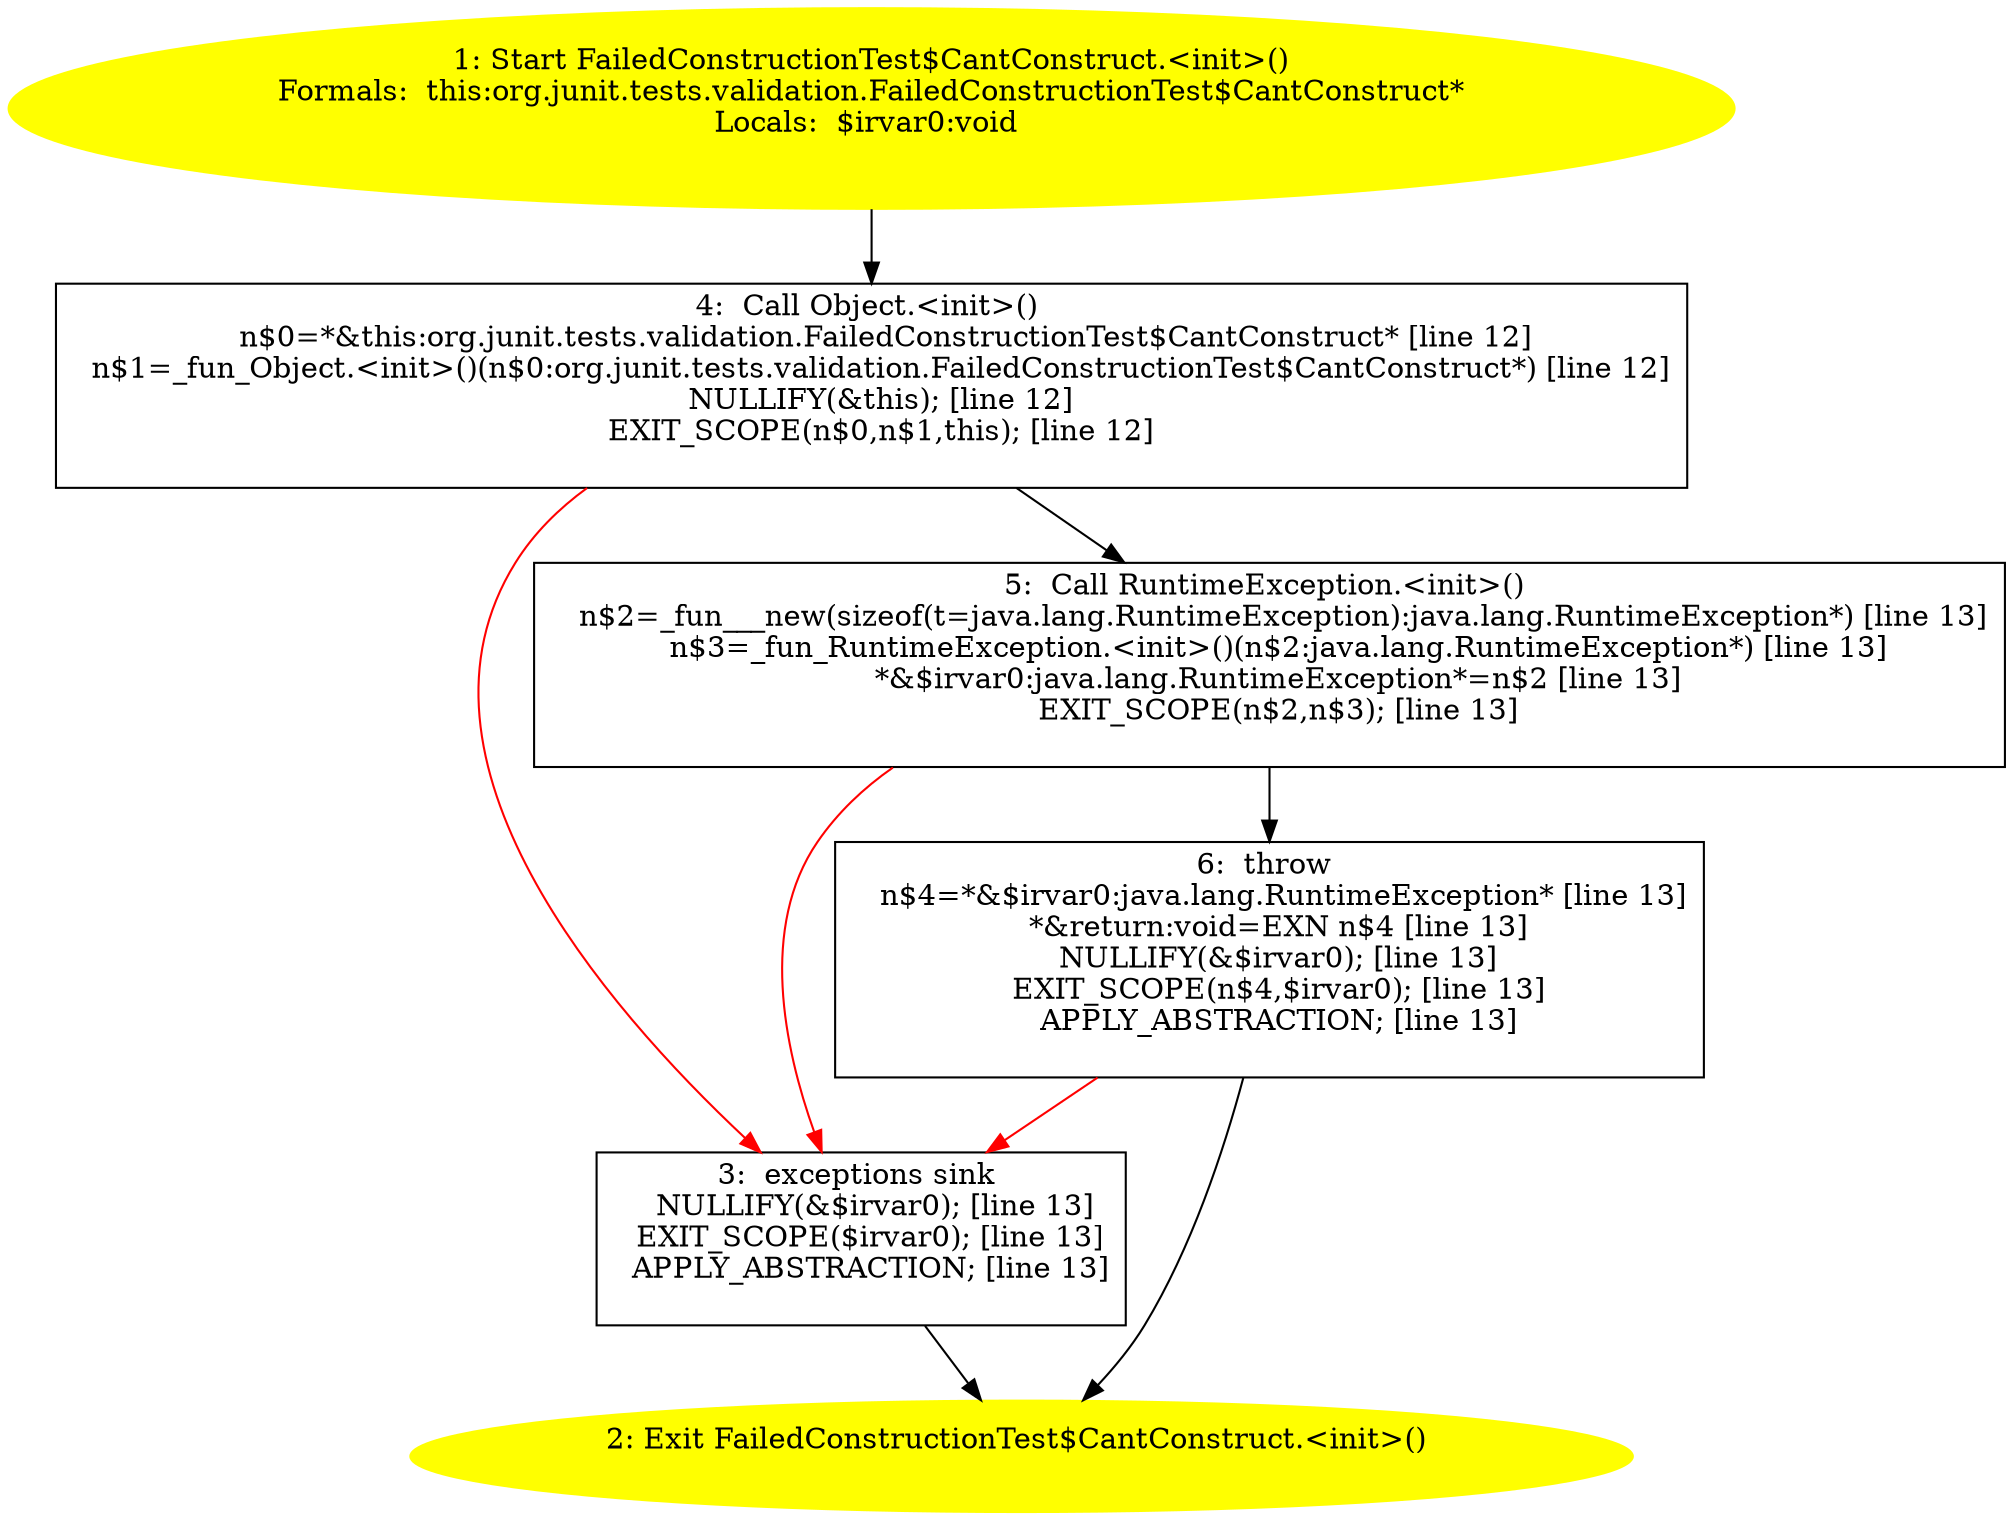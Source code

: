 /* @generated */
digraph cfg {
"org.junit.tests.validation.FailedConstructionTest$CantConstruct.<init>().6ca0b6ede9d34b0c5673217ad5981f1f_1" [label="1: Start FailedConstructionTest$CantConstruct.<init>()\nFormals:  this:org.junit.tests.validation.FailedConstructionTest$CantConstruct*\nLocals:  $irvar0:void \n  " color=yellow style=filled]
	

	 "org.junit.tests.validation.FailedConstructionTest$CantConstruct.<init>().6ca0b6ede9d34b0c5673217ad5981f1f_1" -> "org.junit.tests.validation.FailedConstructionTest$CantConstruct.<init>().6ca0b6ede9d34b0c5673217ad5981f1f_4" ;
"org.junit.tests.validation.FailedConstructionTest$CantConstruct.<init>().6ca0b6ede9d34b0c5673217ad5981f1f_2" [label="2: Exit FailedConstructionTest$CantConstruct.<init>() \n  " color=yellow style=filled]
	

"org.junit.tests.validation.FailedConstructionTest$CantConstruct.<init>().6ca0b6ede9d34b0c5673217ad5981f1f_3" [label="3:  exceptions sink \n   NULLIFY(&$irvar0); [line 13]\n  EXIT_SCOPE($irvar0); [line 13]\n  APPLY_ABSTRACTION; [line 13]\n " shape="box"]
	

	 "org.junit.tests.validation.FailedConstructionTest$CantConstruct.<init>().6ca0b6ede9d34b0c5673217ad5981f1f_3" -> "org.junit.tests.validation.FailedConstructionTest$CantConstruct.<init>().6ca0b6ede9d34b0c5673217ad5981f1f_2" ;
"org.junit.tests.validation.FailedConstructionTest$CantConstruct.<init>().6ca0b6ede9d34b0c5673217ad5981f1f_4" [label="4:  Call Object.<init>() \n   n$0=*&this:org.junit.tests.validation.FailedConstructionTest$CantConstruct* [line 12]\n  n$1=_fun_Object.<init>()(n$0:org.junit.tests.validation.FailedConstructionTest$CantConstruct*) [line 12]\n  NULLIFY(&this); [line 12]\n  EXIT_SCOPE(n$0,n$1,this); [line 12]\n " shape="box"]
	

	 "org.junit.tests.validation.FailedConstructionTest$CantConstruct.<init>().6ca0b6ede9d34b0c5673217ad5981f1f_4" -> "org.junit.tests.validation.FailedConstructionTest$CantConstruct.<init>().6ca0b6ede9d34b0c5673217ad5981f1f_5" ;
	 "org.junit.tests.validation.FailedConstructionTest$CantConstruct.<init>().6ca0b6ede9d34b0c5673217ad5981f1f_4" -> "org.junit.tests.validation.FailedConstructionTest$CantConstruct.<init>().6ca0b6ede9d34b0c5673217ad5981f1f_3" [color="red" ];
"org.junit.tests.validation.FailedConstructionTest$CantConstruct.<init>().6ca0b6ede9d34b0c5673217ad5981f1f_5" [label="5:  Call RuntimeException.<init>() \n   n$2=_fun___new(sizeof(t=java.lang.RuntimeException):java.lang.RuntimeException*) [line 13]\n  n$3=_fun_RuntimeException.<init>()(n$2:java.lang.RuntimeException*) [line 13]\n  *&$irvar0:java.lang.RuntimeException*=n$2 [line 13]\n  EXIT_SCOPE(n$2,n$3); [line 13]\n " shape="box"]
	

	 "org.junit.tests.validation.FailedConstructionTest$CantConstruct.<init>().6ca0b6ede9d34b0c5673217ad5981f1f_5" -> "org.junit.tests.validation.FailedConstructionTest$CantConstruct.<init>().6ca0b6ede9d34b0c5673217ad5981f1f_6" ;
	 "org.junit.tests.validation.FailedConstructionTest$CantConstruct.<init>().6ca0b6ede9d34b0c5673217ad5981f1f_5" -> "org.junit.tests.validation.FailedConstructionTest$CantConstruct.<init>().6ca0b6ede9d34b0c5673217ad5981f1f_3" [color="red" ];
"org.junit.tests.validation.FailedConstructionTest$CantConstruct.<init>().6ca0b6ede9d34b0c5673217ad5981f1f_6" [label="6:  throw \n   n$4=*&$irvar0:java.lang.RuntimeException* [line 13]\n  *&return:void=EXN n$4 [line 13]\n  NULLIFY(&$irvar0); [line 13]\n  EXIT_SCOPE(n$4,$irvar0); [line 13]\n  APPLY_ABSTRACTION; [line 13]\n " shape="box"]
	

	 "org.junit.tests.validation.FailedConstructionTest$CantConstruct.<init>().6ca0b6ede9d34b0c5673217ad5981f1f_6" -> "org.junit.tests.validation.FailedConstructionTest$CantConstruct.<init>().6ca0b6ede9d34b0c5673217ad5981f1f_2" ;
	 "org.junit.tests.validation.FailedConstructionTest$CantConstruct.<init>().6ca0b6ede9d34b0c5673217ad5981f1f_6" -> "org.junit.tests.validation.FailedConstructionTest$CantConstruct.<init>().6ca0b6ede9d34b0c5673217ad5981f1f_3" [color="red" ];
}
